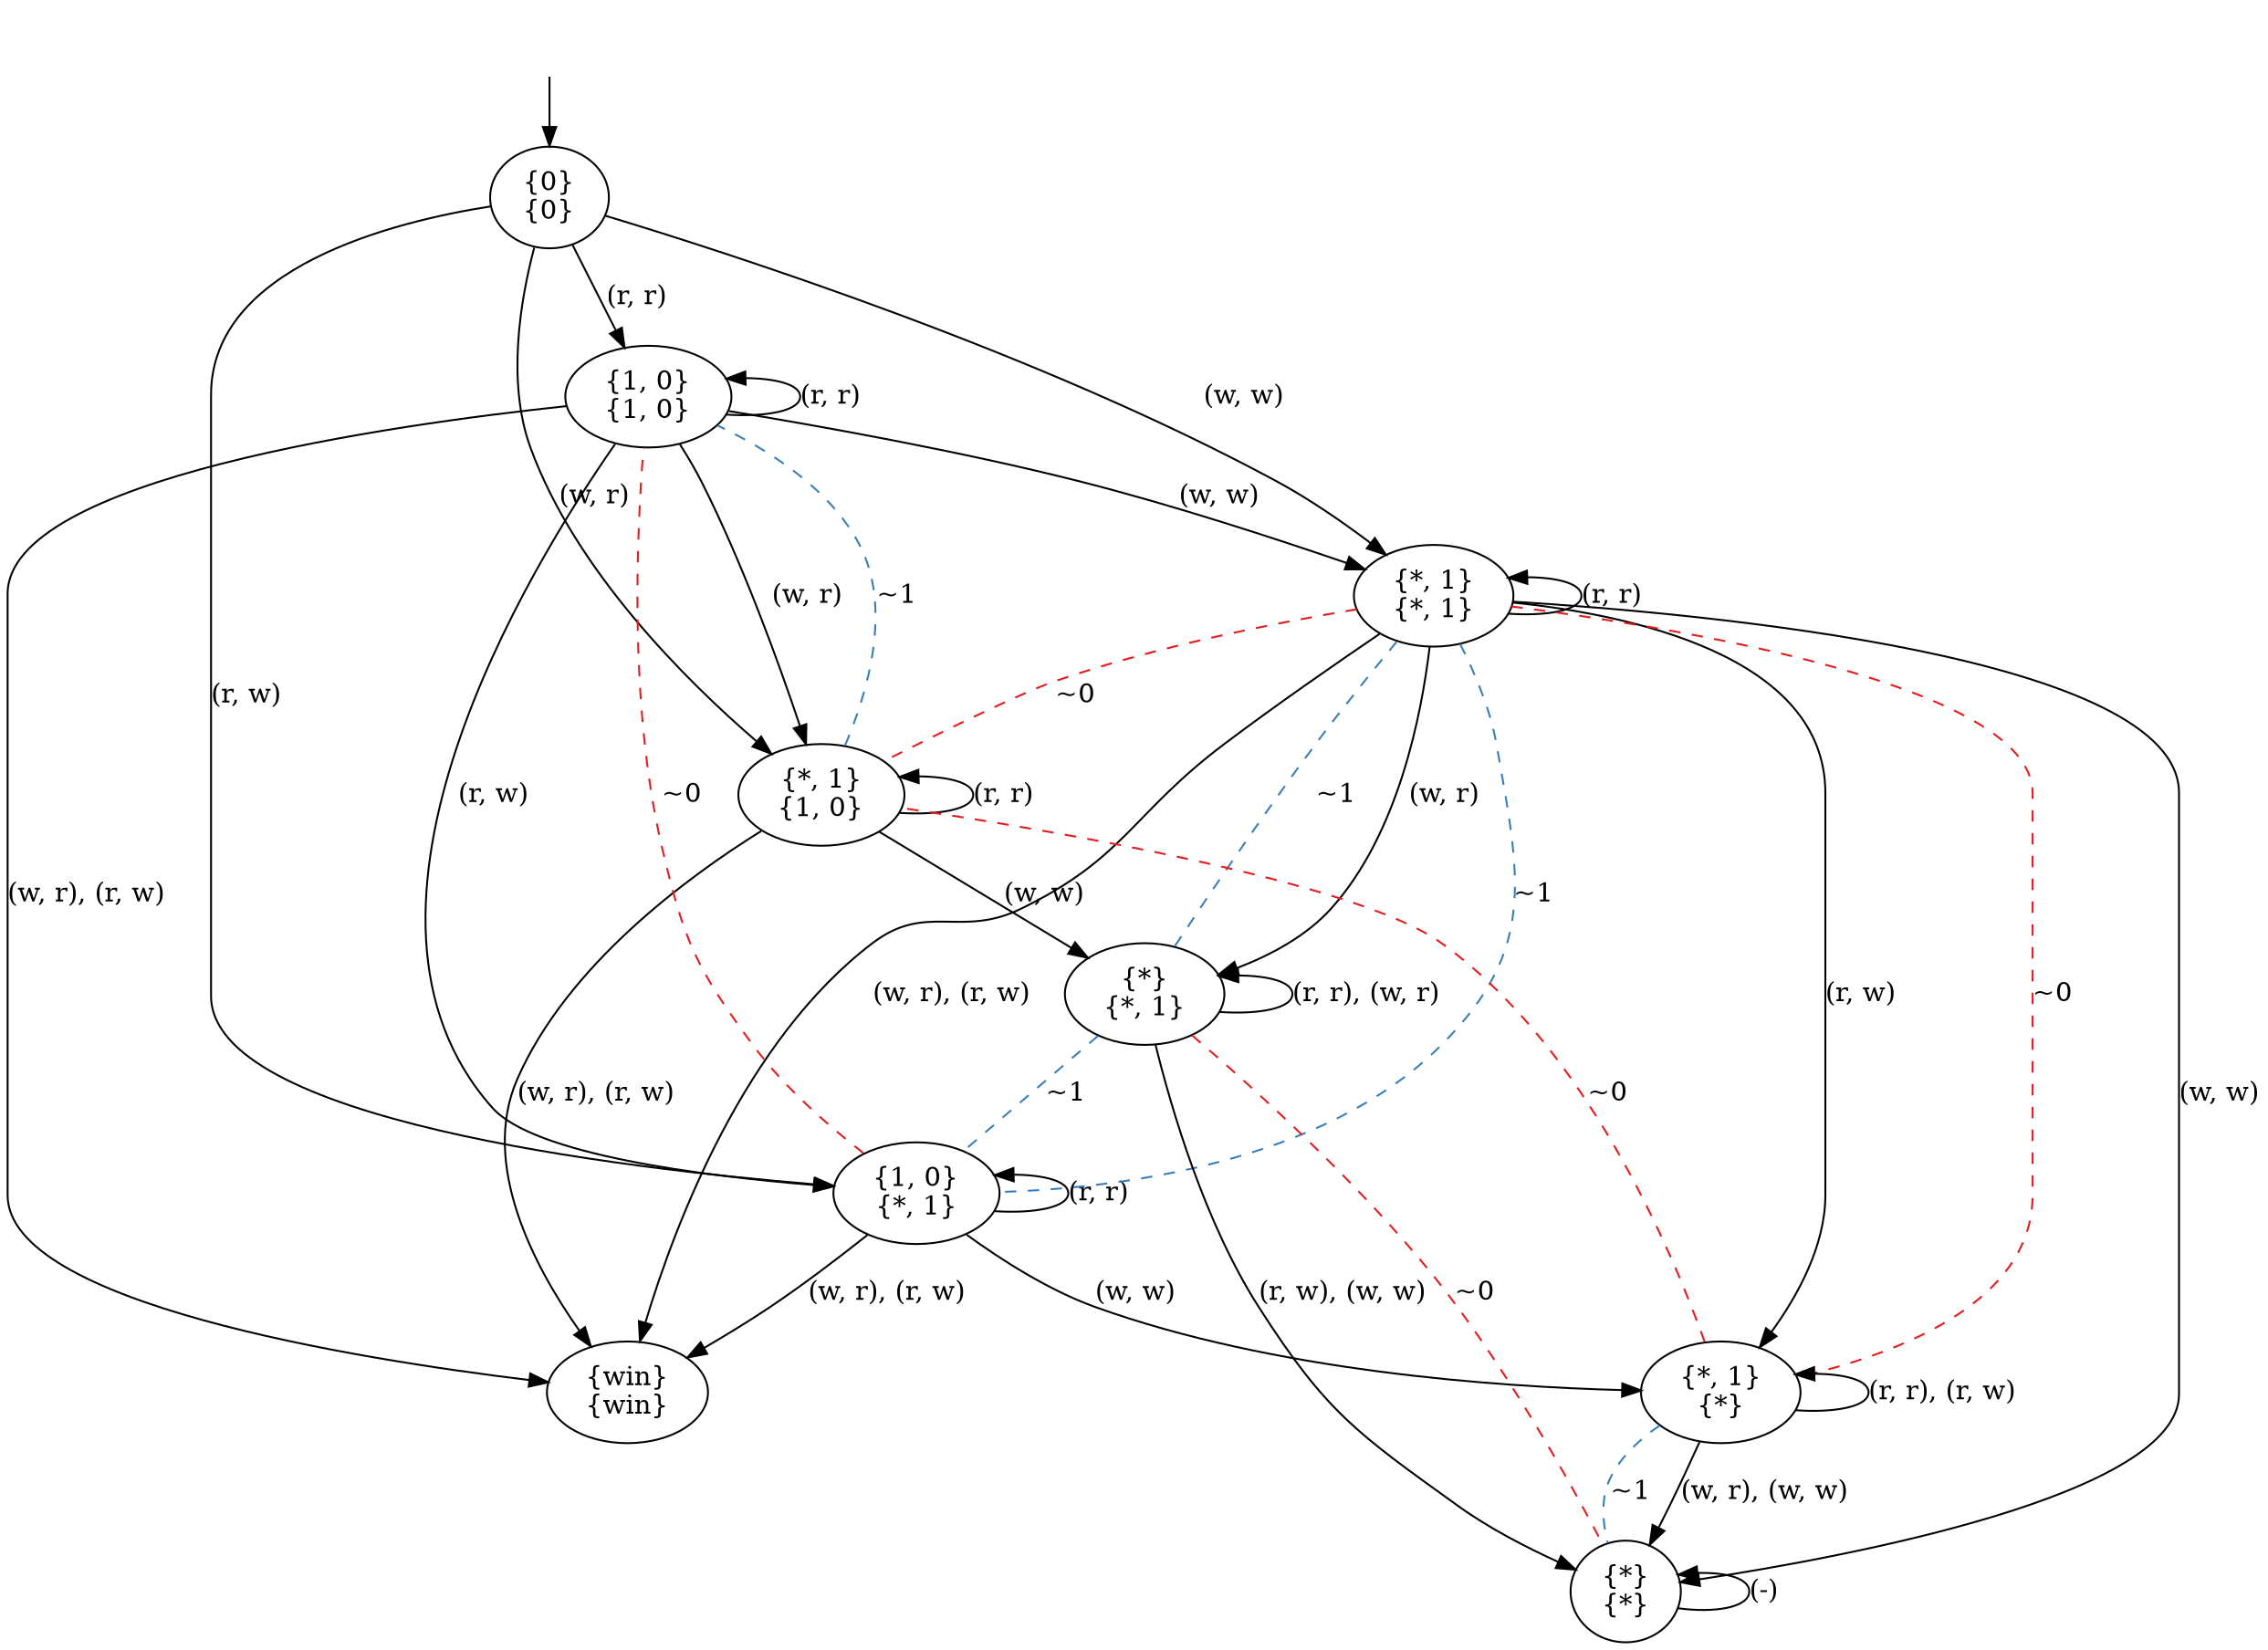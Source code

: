 digraph  {
concentrate=False;
nodesep=0.5;
ranksep=0.5;
splines=True;
4656099000 [label="{0}\n{0}"];
4656099056 [label="{1, 0}\n{1, 0}"];
4656098160 [label="{*, 1}\n{1, 0}"];
4656099280 [label="{1, 0}\n{*, 1}"];
4656098440 [label="{*, 1}\n{*, 1}"];
4656098104 [label="{win}\n{win}"];
4656030160 [label="{*}\n{*, 1}"];
4656030440 [label="{*, 1}\n{*}"];
4656030832 [label="{*}\n{*}"];
hidden [label="", shape=none];
4656099000 -> 4656099056  [action="('r', 'r')", key="('r', 'r')", label="(r, r)"];
4656099000 -> 4656098160  [action="('w', 'r')", key="('w', 'r')", label="(w, r)"];
4656099000 -> 4656099280  [action="('r', 'w')", key="('r', 'w')", label="(r, w)"];
4656099000 -> 4656098440  [action="('w', 'w')", key="('w', 'w')", label="(w, w)"];
4656099056 -> 4656099056  [action="('r', 'r')", dir=back, key="('r', 'r')", label="(r, r)"];
4656099056 -> 4656098160  [action="('w', 'r')", key="('w', 'r')", label="(w, r)"];
4656099056 -> 4656099280  [action="('r', 'w')", key="('r', 'w')", label="(r, w)"];
4656099056 -> 4656098440  [action="('w', 'w')", key="('w', 'w')", label="(w, w)"];
4656099056 -> 4656098104  [action="(('w', 'r'), ('r', 'w'))", key="(('w', 'r'), ('r', 'w'))", label="(w, r), (r, w)"];
4656098160 -> 4656098160  [action="('r', 'r')", dir=back, key="('r', 'r')", label="(r, r)"];
4656098160 -> 4656030160  [action="('w', 'w')", key="('w', 'w')", label="(w, w)"];
4656098160 -> 4656098104  [action="(('w', 'r'), ('r', 'w'))", key="(('w', 'r'), ('r', 'w'))", label="(w, r), (r, w)"];
4656098160 -> 4656099056  [arrowhead=none, color=2, colorscheme=set19, constraint=True, key=0, label="~1", style=dashed];
4656099280 -> 4656099280  [action="('r', 'r')", dir=back, key="('r', 'r')", label="(r, r)"];
4656099280 -> 4656030440  [action="('w', 'w')", key="('w', 'w')", label="(w, w)"];
4656099280 -> 4656098104  [action="(('w', 'r'), ('r', 'w'))", key="(('w', 'r'), ('r', 'w'))", label="(w, r), (r, w)"];
4656099280 -> 4656099056  [arrowhead=none, color=1, colorscheme=set19, constraint=True, key=0, label="~0", style=dashed];
4656098440 -> 4656098440  [action="('r', 'r')", dir=back, key="('r', 'r')", label="(r, r)"];
4656098440 -> 4656030160  [action="('w', 'r')", key="('w', 'r')", label="(w, r)"];
4656098440 -> 4656030160  [arrowhead=none, color=2, colorscheme=set19, constraint=True, key=1, label="~1", style=dashed];
4656098440 -> 4656030440  [action="('r', 'w')", key="('r', 'w')", label="(r, w)"];
4656098440 -> 4656030440  [arrowhead=none, color=1, colorscheme=set19, constraint=True, key=1, label="~0", style=dashed];
4656098440 -> 4656030832  [action="('w', 'w')", key="('w', 'w')", label="(w, w)"];
4656098440 -> 4656098104  [action="(('w', 'r'), ('r', 'w'))", key="(('w', 'r'), ('r', 'w'))", label="(w, r), (r, w)"];
4656098440 -> 4656098160  [arrowhead=none, color=1, colorscheme=set19, constraint=True, key=0, label="~0", style=dashed];
4656098440 -> 4656099280  [arrowhead=none, color=2, colorscheme=set19, constraint=True, key=0, label="~1", style=dashed];
4656030160 -> 4656030160  [action="(('r', 'r'), ('w', 'r'))", dir=back, key="(('r', 'r'), ('w', 'r'))", label="(r, r), (w, r)"];
4656030160 -> 4656030832  [action="(('r', 'w'), ('w', 'w'))", key="(('r', 'w'), ('w', 'w'))", label="(r, w), (w, w)"];
4656030160 -> 4656030832  [arrowhead=none, color=1, colorscheme=set19, constraint=True, key=1, label="~0", style=dashed];
4656030160 -> 4656099280  [arrowhead=none, color=2, colorscheme=set19, constraint=True, key=0, label="~1", style=dashed];
4656030440 -> 4656030440  [action="(('r', 'r'), ('r', 'w'))", dir=back, key="(('r', 'r'), ('r', 'w'))", label="(r, r), (r, w)"];
4656030440 -> 4656030832  [action="(('w', 'r'), ('w', 'w'))", key="(('w', 'r'), ('w', 'w'))", label="(w, r), (w, w)"];
4656030440 -> 4656030832  [arrowhead=none, color=2, colorscheme=set19, constraint=True, key=1, label="~1", style=dashed];
4656030440 -> 4656098160  [arrowhead=none, color=1, colorscheme=set19, constraint=True, key=0, label="~0", style=dashed];
4656030832 -> 4656030832  [action="(('r', 'r'), ('w', 'r'), ('r', 'w'), ('w', 'w'))", dir=back, key="(('r', 'r'), ('w', 'r'), ('r', 'w'), ('w', 'w'))", label="(-)"];
hidden -> 4656099000  [key=0];
}
